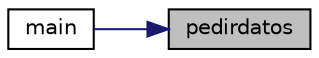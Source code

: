digraph "pedirdatos"
{
 // LATEX_PDF_SIZE
  edge [fontname="Helvetica",fontsize="10",labelfontname="Helvetica",labelfontsize="10"];
  node [fontname="Helvetica",fontsize="10",shape=record];
  rankdir="RL";
  Node1 [label="pedirdatos",height=0.2,width=0.4,color="black", fillcolor="grey75", style="filled", fontcolor="black",tooltip="funcion que para pedir los valores"];
  Node1 -> Node2 [dir="back",color="midnightblue",fontsize="10",style="solid",fontname="Helvetica"];
  Node2 [label="main",height=0.2,width=0.4,color="black", fillcolor="white", style="filled",URL="$appsimplex_8c.html#ae66f6b31b5ad750f1fe042a706a4e3d4",tooltip=" "];
}
